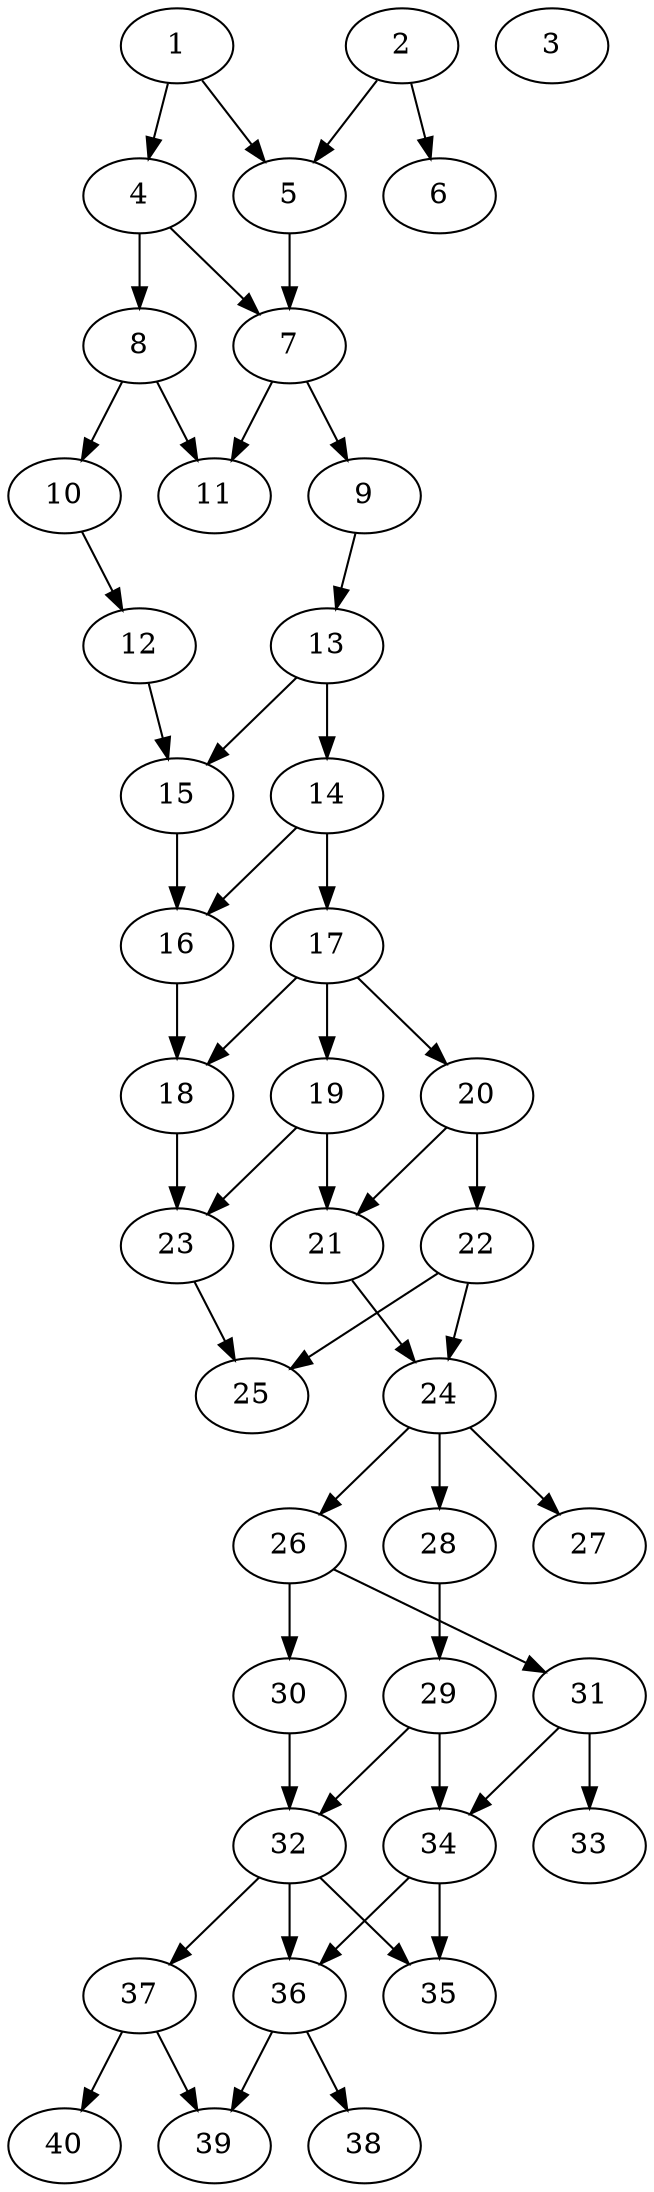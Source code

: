// DAG automatically generated by daggen at Thu Oct  3 14:06:49 2019
// ./daggen --dot -n 40 --ccr 0.4 --fat 0.3 --regular 0.9 --density 0.6 --mindata 5242880 --maxdata 52428800 
digraph G {
  1 [size="37834240", alpha="0.11", expect_size="15133696"] 
  1 -> 4 [size ="15133696"]
  1 -> 5 [size ="15133696"]
  2 [size="62520320", alpha="0.10", expect_size="25008128"] 
  2 -> 5 [size ="25008128"]
  2 -> 6 [size ="25008128"]
  3 [size="112161280", alpha="0.07", expect_size="44864512"] 
  4 [size="22848000", alpha="0.15", expect_size="9139200"] 
  4 -> 7 [size ="9139200"]
  4 -> 8 [size ="9139200"]
  5 [size="118295040", alpha="0.17", expect_size="47318016"] 
  5 -> 7 [size ="47318016"]
  6 [size="52761600", alpha="0.08", expect_size="21104640"] 
  7 [size="75681280", alpha="0.11", expect_size="30272512"] 
  7 -> 9 [size ="30272512"]
  7 -> 11 [size ="30272512"]
  8 [size="79741440", alpha="0.10", expect_size="31896576"] 
  8 -> 10 [size ="31896576"]
  8 -> 11 [size ="31896576"]
  9 [size="35358720", alpha="0.09", expect_size="14143488"] 
  9 -> 13 [size ="14143488"]
  10 [size="122245120", alpha="0.19", expect_size="48898048"] 
  10 -> 12 [size ="48898048"]
  11 [size="100206080", alpha="0.17", expect_size="40082432"] 
  12 [size="47946240", alpha="0.11", expect_size="19178496"] 
  12 -> 15 [size ="19178496"]
  13 [size="106129920", alpha="0.14", expect_size="42451968"] 
  13 -> 14 [size ="42451968"]
  13 -> 15 [size ="42451968"]
  14 [size="32240640", alpha="0.03", expect_size="12896256"] 
  14 -> 16 [size ="12896256"]
  14 -> 17 [size ="12896256"]
  15 [size="122918400", alpha="0.08", expect_size="49167360"] 
  15 -> 16 [size ="49167360"]
  16 [size="103137280", alpha="0.11", expect_size="41254912"] 
  16 -> 18 [size ="41254912"]
  17 [size="33697280", alpha="0.12", expect_size="13478912"] 
  17 -> 18 [size ="13478912"]
  17 -> 19 [size ="13478912"]
  17 -> 20 [size ="13478912"]
  18 [size="99450880", alpha="0.01", expect_size="39780352"] 
  18 -> 23 [size ="39780352"]
  19 [size="41646080", alpha="0.12", expect_size="16658432"] 
  19 -> 21 [size ="16658432"]
  19 -> 23 [size ="16658432"]
  20 [size="96110080", alpha="0.01", expect_size="38444032"] 
  20 -> 21 [size ="38444032"]
  20 -> 22 [size ="38444032"]
  21 [size="91886080", alpha="0.14", expect_size="36754432"] 
  21 -> 24 [size ="36754432"]
  22 [size="73080320", alpha="0.16", expect_size="29232128"] 
  22 -> 24 [size ="29232128"]
  22 -> 25 [size ="29232128"]
  23 [size="22876160", alpha="0.14", expect_size="9150464"] 
  23 -> 25 [size ="9150464"]
  24 [size="104179200", alpha="0.14", expect_size="41671680"] 
  24 -> 26 [size ="41671680"]
  24 -> 27 [size ="41671680"]
  24 -> 28 [size ="41671680"]
  25 [size="122263040", alpha="0.12", expect_size="48905216"] 
  26 [size="52815360", alpha="0.16", expect_size="21126144"] 
  26 -> 30 [size ="21126144"]
  26 -> 31 [size ="21126144"]
  27 [size="115248640", alpha="0.11", expect_size="46099456"] 
  28 [size="70786560", alpha="0.17", expect_size="28314624"] 
  28 -> 29 [size ="28314624"]
  29 [size="76538880", alpha="0.08", expect_size="30615552"] 
  29 -> 32 [size ="30615552"]
  29 -> 34 [size ="30615552"]
  30 [size="29939200", alpha="0.16", expect_size="11975680"] 
  30 -> 32 [size ="11975680"]
  31 [size="35845120", alpha="0.20", expect_size="14338048"] 
  31 -> 33 [size ="14338048"]
  31 -> 34 [size ="14338048"]
  32 [size="118986240", alpha="0.09", expect_size="47594496"] 
  32 -> 35 [size ="47594496"]
  32 -> 36 [size ="47594496"]
  32 -> 37 [size ="47594496"]
  33 [size="92851200", alpha="0.14", expect_size="37140480"] 
  34 [size="56488960", alpha="0.02", expect_size="22595584"] 
  34 -> 35 [size ="22595584"]
  34 -> 36 [size ="22595584"]
  35 [size="19642880", alpha="0.09", expect_size="7857152"] 
  36 [size="87505920", alpha="0.12", expect_size="35002368"] 
  36 -> 38 [size ="35002368"]
  36 -> 39 [size ="35002368"]
  37 [size="63802880", alpha="0.17", expect_size="25521152"] 
  37 -> 39 [size ="25521152"]
  37 -> 40 [size ="25521152"]
  38 [size="129075200", alpha="0.18", expect_size="51630080"] 
  39 [size="114027520", alpha="0.03", expect_size="45611008"] 
  40 [size="40911360", alpha="0.02", expect_size="16364544"] 
}
